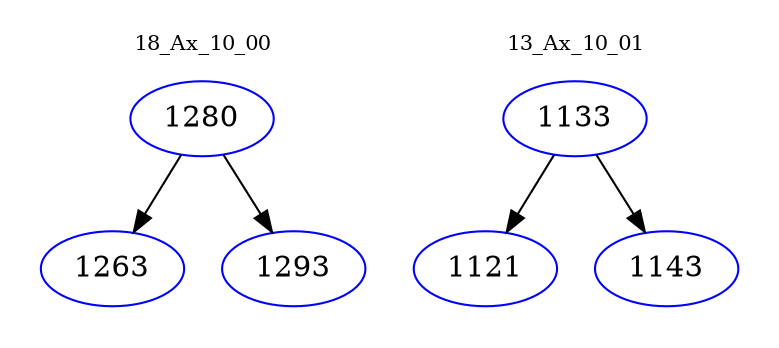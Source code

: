 digraph{
subgraph cluster_0 {
color = white
label = "18_Ax_10_00";
fontsize=10;
T0_1280 [label="1280", color="blue"]
T0_1280 -> T0_1263 [color="black"]
T0_1263 [label="1263", color="blue"]
T0_1280 -> T0_1293 [color="black"]
T0_1293 [label="1293", color="blue"]
}
subgraph cluster_1 {
color = white
label = "13_Ax_10_01";
fontsize=10;
T1_1133 [label="1133", color="blue"]
T1_1133 -> T1_1121 [color="black"]
T1_1121 [label="1121", color="blue"]
T1_1133 -> T1_1143 [color="black"]
T1_1143 [label="1143", color="blue"]
}
}

